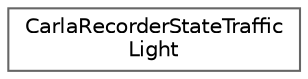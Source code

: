 digraph "类继承关系图"
{
 // INTERACTIVE_SVG=YES
 // LATEX_PDF_SIZE
  bgcolor="transparent";
  edge [fontname=Helvetica,fontsize=10,labelfontname=Helvetica,labelfontsize=10];
  node [fontname=Helvetica,fontsize=10,shape=box,height=0.2,width=0.4];
  rankdir="LR";
  Node0 [id="Node000000",label="CarlaRecorderStateTraffic\lLight",height=0.2,width=0.4,color="grey40", fillcolor="white", style="filled",URL="$d1/dc9/structCarlaRecorderStateTrafficLight.html",tooltip=" "];
}
